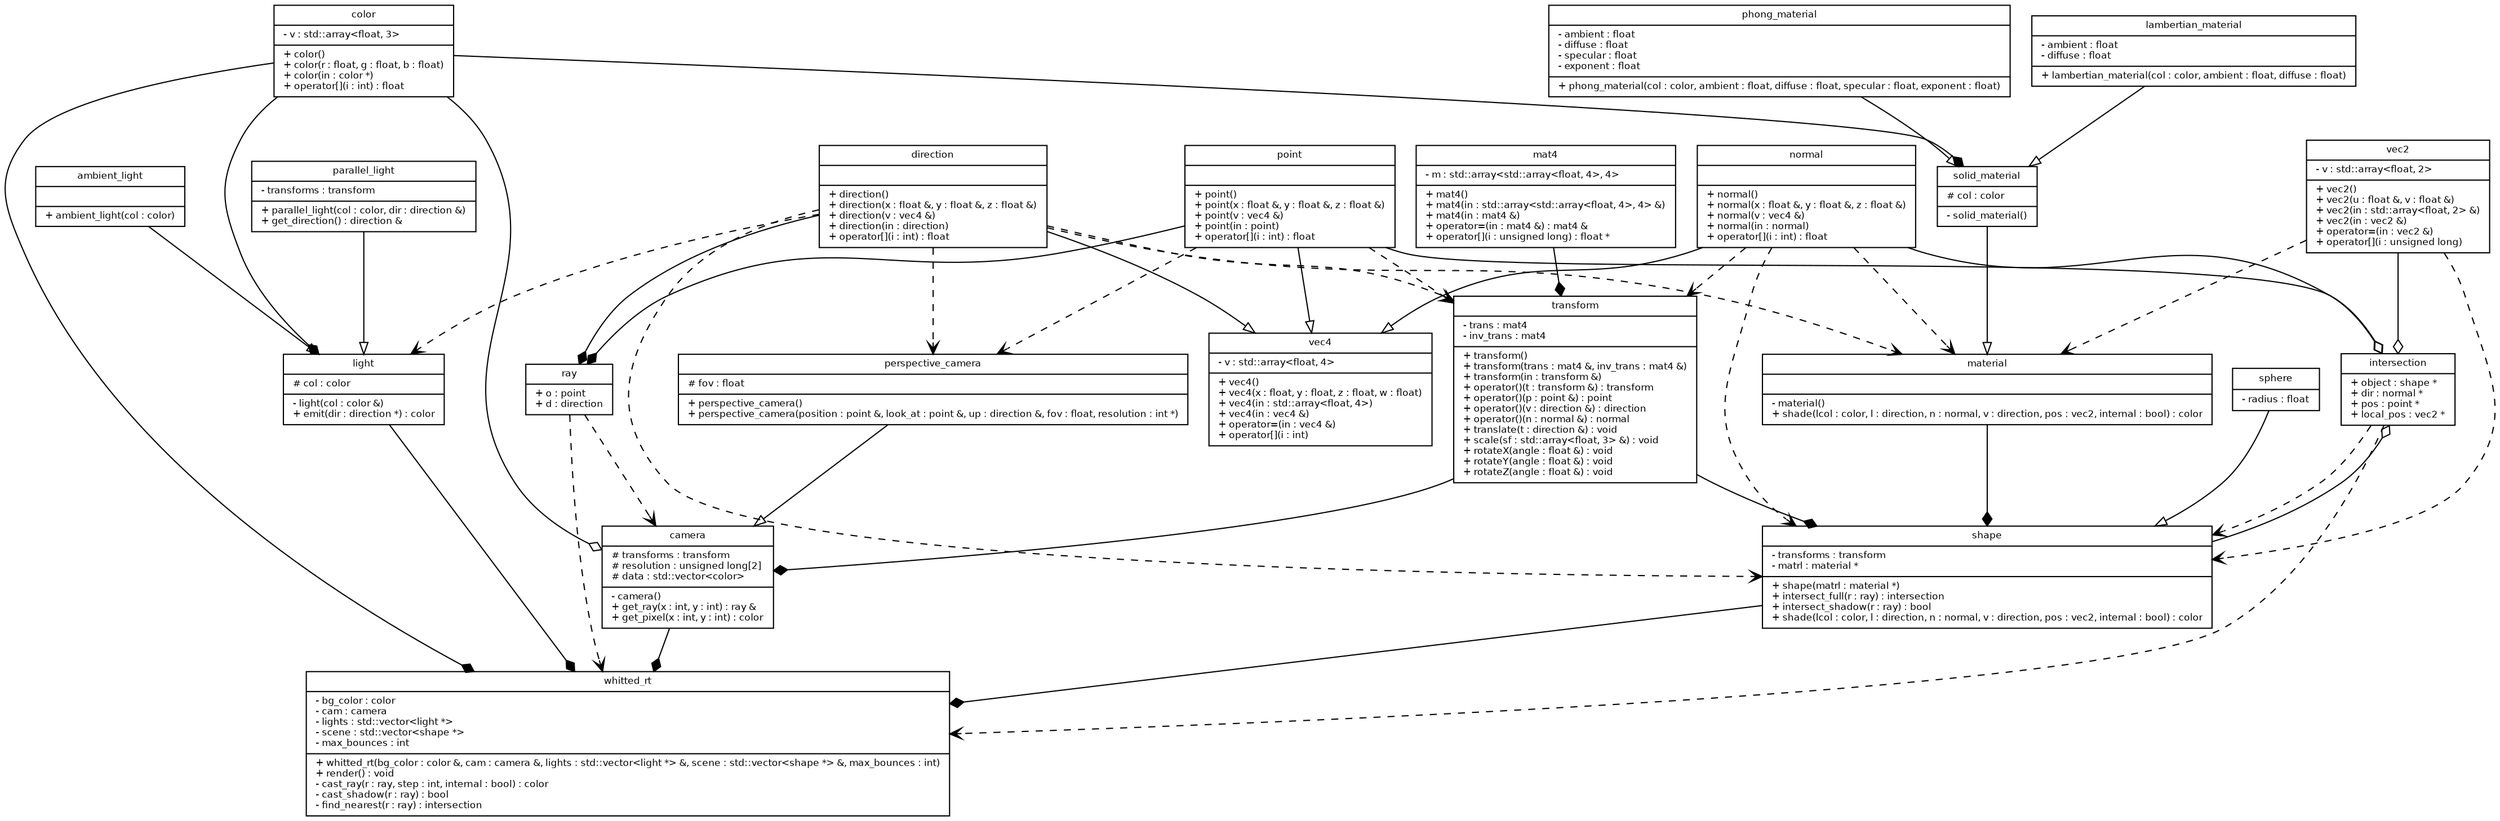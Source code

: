 digraph Classes {
	rankdir = "TB"
	fontname = "Bitstream Vera Sans"
	fontsize = 8
	node [
		fontname = "Bitstream Vera Sans"
		fontsize = 8
		shape = "record"
	]
	edge [
		fontname = "Bitstream Vera Sans"
		fontsize = 8
	]
	whitted_rt [
		label = "{whitted_rt|
				- bg_color : color\l
				- cam : camera\l
				- lights : std::vector\<light *\>\l
				- scene : std::vector\<shape *\>\l
				- max_bounces : int\l|
				+ whitted_rt(bg_color : color &,
						 cam : camera &,
						 lights : std::vector\<light *\> &,
						 scene : std::vector\<shape *\> &,
						 max_bounces : int)\l
				+ render() : void\l
				- cast_ray(r : ray, step : int, internal : bool) : color\l
				- cast_shadow(r : ray) : bool\l
				- find_nearest(r : ray) : intersection\l
		}"
	]
	intersection [
		label = "{intersection|
				+ object : shape *\l
				+ dir : normal *\l
				+ pos : point *\l
				+ local_pos : vec2 *\l
		}"
	]
	camera [
		label = "{camera|
				# transforms : transform\l
				# resolution : unsigned long[2]\l
				# data : std::vector\<color\>\l|
				- camera()\l
				+ get_ray(x : int, y : int) : ray &\l
				+ get_pixel(x : int, y : int) : color\l
		}"
	]
	perspective_camera [
		label = "{perspective_camera|
				# fov : float\l|
				+ perspective_camera()\l
				+ perspective_camera(position : point &,
						 look_at : point &,
						 up : direction &,
						 fov : float,
						 resolution : int *)\l
		}"
	]
	ray [
		label = "{ray|
				+ o : point\l
				+ d : direction\l
		}"
	]
	shape_ [
		label = "{
			shape|
			- transforms : transform\l
			- matrl : material *\l|
			+ shape(matrl : material *)\l
			+ intersect_full(r : ray) : intersection\l
			+ intersect_shadow(r : ray) : bool\l
			+ shade(lcol : color, l : direction, n : normal, v : direction, pos : vec2, internal : bool) : color\l
		}"
	]
	sphere [
		label = "{
			sphere|
			- radius : float\l
		}"
	]
	material [
		label ="{
			material||
			- material()\l
			+ shade(lcol : color, l : direction, n : normal, v : direction, pos : vec2, internal : bool) : color\l
		}"
	]
	solid_material [
		label = "{
			solid_material|
			# col : color\l|
			- solid_material()\l
		}"
	]
	lambertian_material [
		label = "{
			lambertian_material|
			- ambient : float\l
			- diffuse : float\l|
			+ lambertian_material(col : color,
					 ambient : float,
					 diffuse : float)
		}"
	]
	phong_material [
		label = "{
			phong_material|
			- ambient : float\l
			- diffuse : float\l
			- specular : float\l
			- exponent : float\l|
			+ phong_material(col : color,
					 ambient : float,
					 diffuse : float,
					 specular : float,
					 exponent : float)
		}"
	]
	light [
		label = "{
			light|
			# col : color\l|
			- light(col : color &)\l
			+ emit(dir : direction *) : color\l
		}"
	]
	ambient_light [
		label = "{
			ambient_light||
			+ ambient_light(col : color)\l
		}"
	]
	parallel_light [
		label = "{
			parallel_light|
			- transforms : transform\l|
			+ parallel_light(col : color, dir : direction &)\l
			+ get_direction() : direction &\l
		}"
	]
	transform [
		label = "{
			transform|
			- trans : mat4\l
			- inv_trans : mat4\l|
			+ transform()\l
			+ transform(trans : mat4 &, inv_trans : mat4 &)\l
			+ transform(in : transform &)\l
			+ operator()(t : transform &) : transform\l
			+ operator()(p : point &) : point\l
			+ operator()(v : direction &) : direction\l
			+ operator()(n : normal &) : normal\l
			+ translate(t : direction &) : void\l
			+ scale(sf : std::array\<float, 3\> &) : void\l
			+ rotateX(angle : float &) : void\l
			+ rotateY(angle : float &) : void\l
			+ rotateZ(angle : float &) : void\l
		}"
	]
	mat4 [
		label = "{
			mat4|
			- m : std::array\<std::array\<float, 4\>, 4\>\l|
			+ mat4()\l
			+ mat4(in : std::array\<std::array\<float, 4\>, 4\> &)\l
			+ mat4(in : mat4 &)\l
			+ operator=(in : mat4 &) : mat4 &\l
			+ operator[](i : unsigned long) : float *\l
		}"
	]
	point_ [
		label = "{
			point||
			+ point()\l
			+ point(x : float &, y : float &, z : float &)\l
			+ point(v : vec4 &)\l
			+ point(in : point)\l
			+ operator[](i : int) : float\l
		}"
	]
	direction [
		label = "{
			direction||
			+ direction()\l
			+ direction(x : float &, y : float &, z : float &)\l
			+ direction(v : vec4 &)\l
			+ direction(in : direction)\l
			+ operator[](i : int) : float\l
		}"
	]
	normal [
		label = "{
			normal||
			+ normal()\l
			+ normal(x : float &, y : float &, z : float &)\l
			+ normal(v : vec4 &)\l
			+ normal(in : normal)\l
			+ operator[](i : int) : float\l
		}"
	]
	color_ [
		label = "{
			color|
			- v : std::array\<float, 3\>\l|
			+ color()\l
			+ color(r : float, g : float, b : float)\l
			+ color(in : color *)\l
			+ operator[](i : int) : float\l
		}"
	]
	vec2 [
		label = "{
			vec2|
			- v : std::array\<float, 2\>\l|
			+ vec2()\l
			+ vec2(u : float &, v : float &)\l
			+ vec2(in : std::array\<float, 2\> &)\l
			+ vec2(in : vec2 &)\l
			+ operator=(in : vec2 &)\l
			+ operator[](i : unsigned long)\l
		}"
	]
	vec4 [
		label = "{
			vec4|
			- v : std::array\<float, 4\>\l|
			+ vec4()\l
			+ vec4(x : float, y : float, z : float, w : float)\l
			+ vec4(in : std::array\<float, 4\>)\l
			+ vec4(in : vec4 &)\l
			+ operator=(in : vec4 &)\l
			+ operator[](i : int)\l
		}"
	]
	color_ -> whitted_rt [
		arrowhead = "diamond"
	]
	camera -> whitted_rt [
		arrowhead = "diamond"
	]
	light -> whitted_rt [
		arrowhead = "diamond"
	]
	shape_ -> whitted_rt [
		arrowhead = "diamond"
	]
	ray -> whitted_rt [
		arrowhead = "open"
		style = "dashed"
	]
	intersection -> whitted_rt [
		arrowhead = "open"
		style = "dashed"
	]
	ambient_light -> light [
		arrowhead = "empty"
	]
	parallel_light -> light [
		arrowhead = "empty"
	]
	color_ -> light [
		arrowhead = "diamond"
	]
	direction -> light [
		arrowhead = "open"
		style = "dashed"
	]
	transform -> camera [
		arrowhead = "diamond"
	]
	color_ -> camera [
		arrowhead = "odiamond"
	]
	ray -> camera [
		arrowhead = "open"
		style = "dashed"
	]
	perspective_camera -> camera [
		arrowhead = "empty"
	]
	point_ -> perspective_camera [
		arrowhead = "open"
		style = "dashed"
	]
	direction -> perspective_camera [
		arrowhead = "open"
		style = "dashed"
	]
	point_ -> ray [
		arrowhead = "diamond"
	]
	direction -> ray [
		arrowhead = "diamond"
	]
	transform -> shape_ [
		arrowhead = "diamond"
	]
	material -> shape_ [
		arrowhead = "diamond"
	]
	intersection -> shape_ [
		arrowhead = "open"
		style = "dashed"
	]
	normal -> shape_ [
		arrowhead = "open"
		style = "dashed"
	]
	direction -> shape_ [
		arrowhead = "open"
		style = "dashed"
	]
	vec2 -> shape_ [
		arrowhead = "open"
		style = "dashed"
	]
	sphere -> shape_ [
		arrowhead = "empty"
	]
	normal -> material [
		arrowhead = "open"
		style = "dashed"
	]
	direction -> material [
		arrowhead = "open"
		style = "dashed"
	]
	vec2 -> material [
		arrowhead = "open"
		style = "dashed"
	]
	solid_material -> material [
		arrowhead = "empty"
	]
	color_ -> solid_material [
		arrowhead = "diamond"
	]
	lambertian_material -> solid_material [
		arrowhead = "empty"
	]
	phong_material -> solid_material [
		arrowhead = "empty"
	]
	shape_ -> intersection [
		arrowhead = "odiamond"
	]
	normal -> intersection [
		arrowhead = "odiamond"
	]
	point_ -> intersection [
		arrowhead = "odiamond"
	]
	vec2 -> intersection [
		arrowhead = "odiamond"
	]
	mat4 -> transform [
		arrowhead = "diamond"
	]
	point_ -> transform [
		arrowhead = "open"
		style = "dashed"
	]
	point_ -> vec4 [
		arrowhead = "empty"
	]
	direction -> vec4[
		arrowhead = "empty"
	]
	direction -> transform [
		arrowhead = "open"
		style = "dashed"
	]
	normal -> transform [
		arrowhead = "open"
		style = "dashed"
	]
	normal -> vec4 [
		arrowhead = "empty"
	]
}
